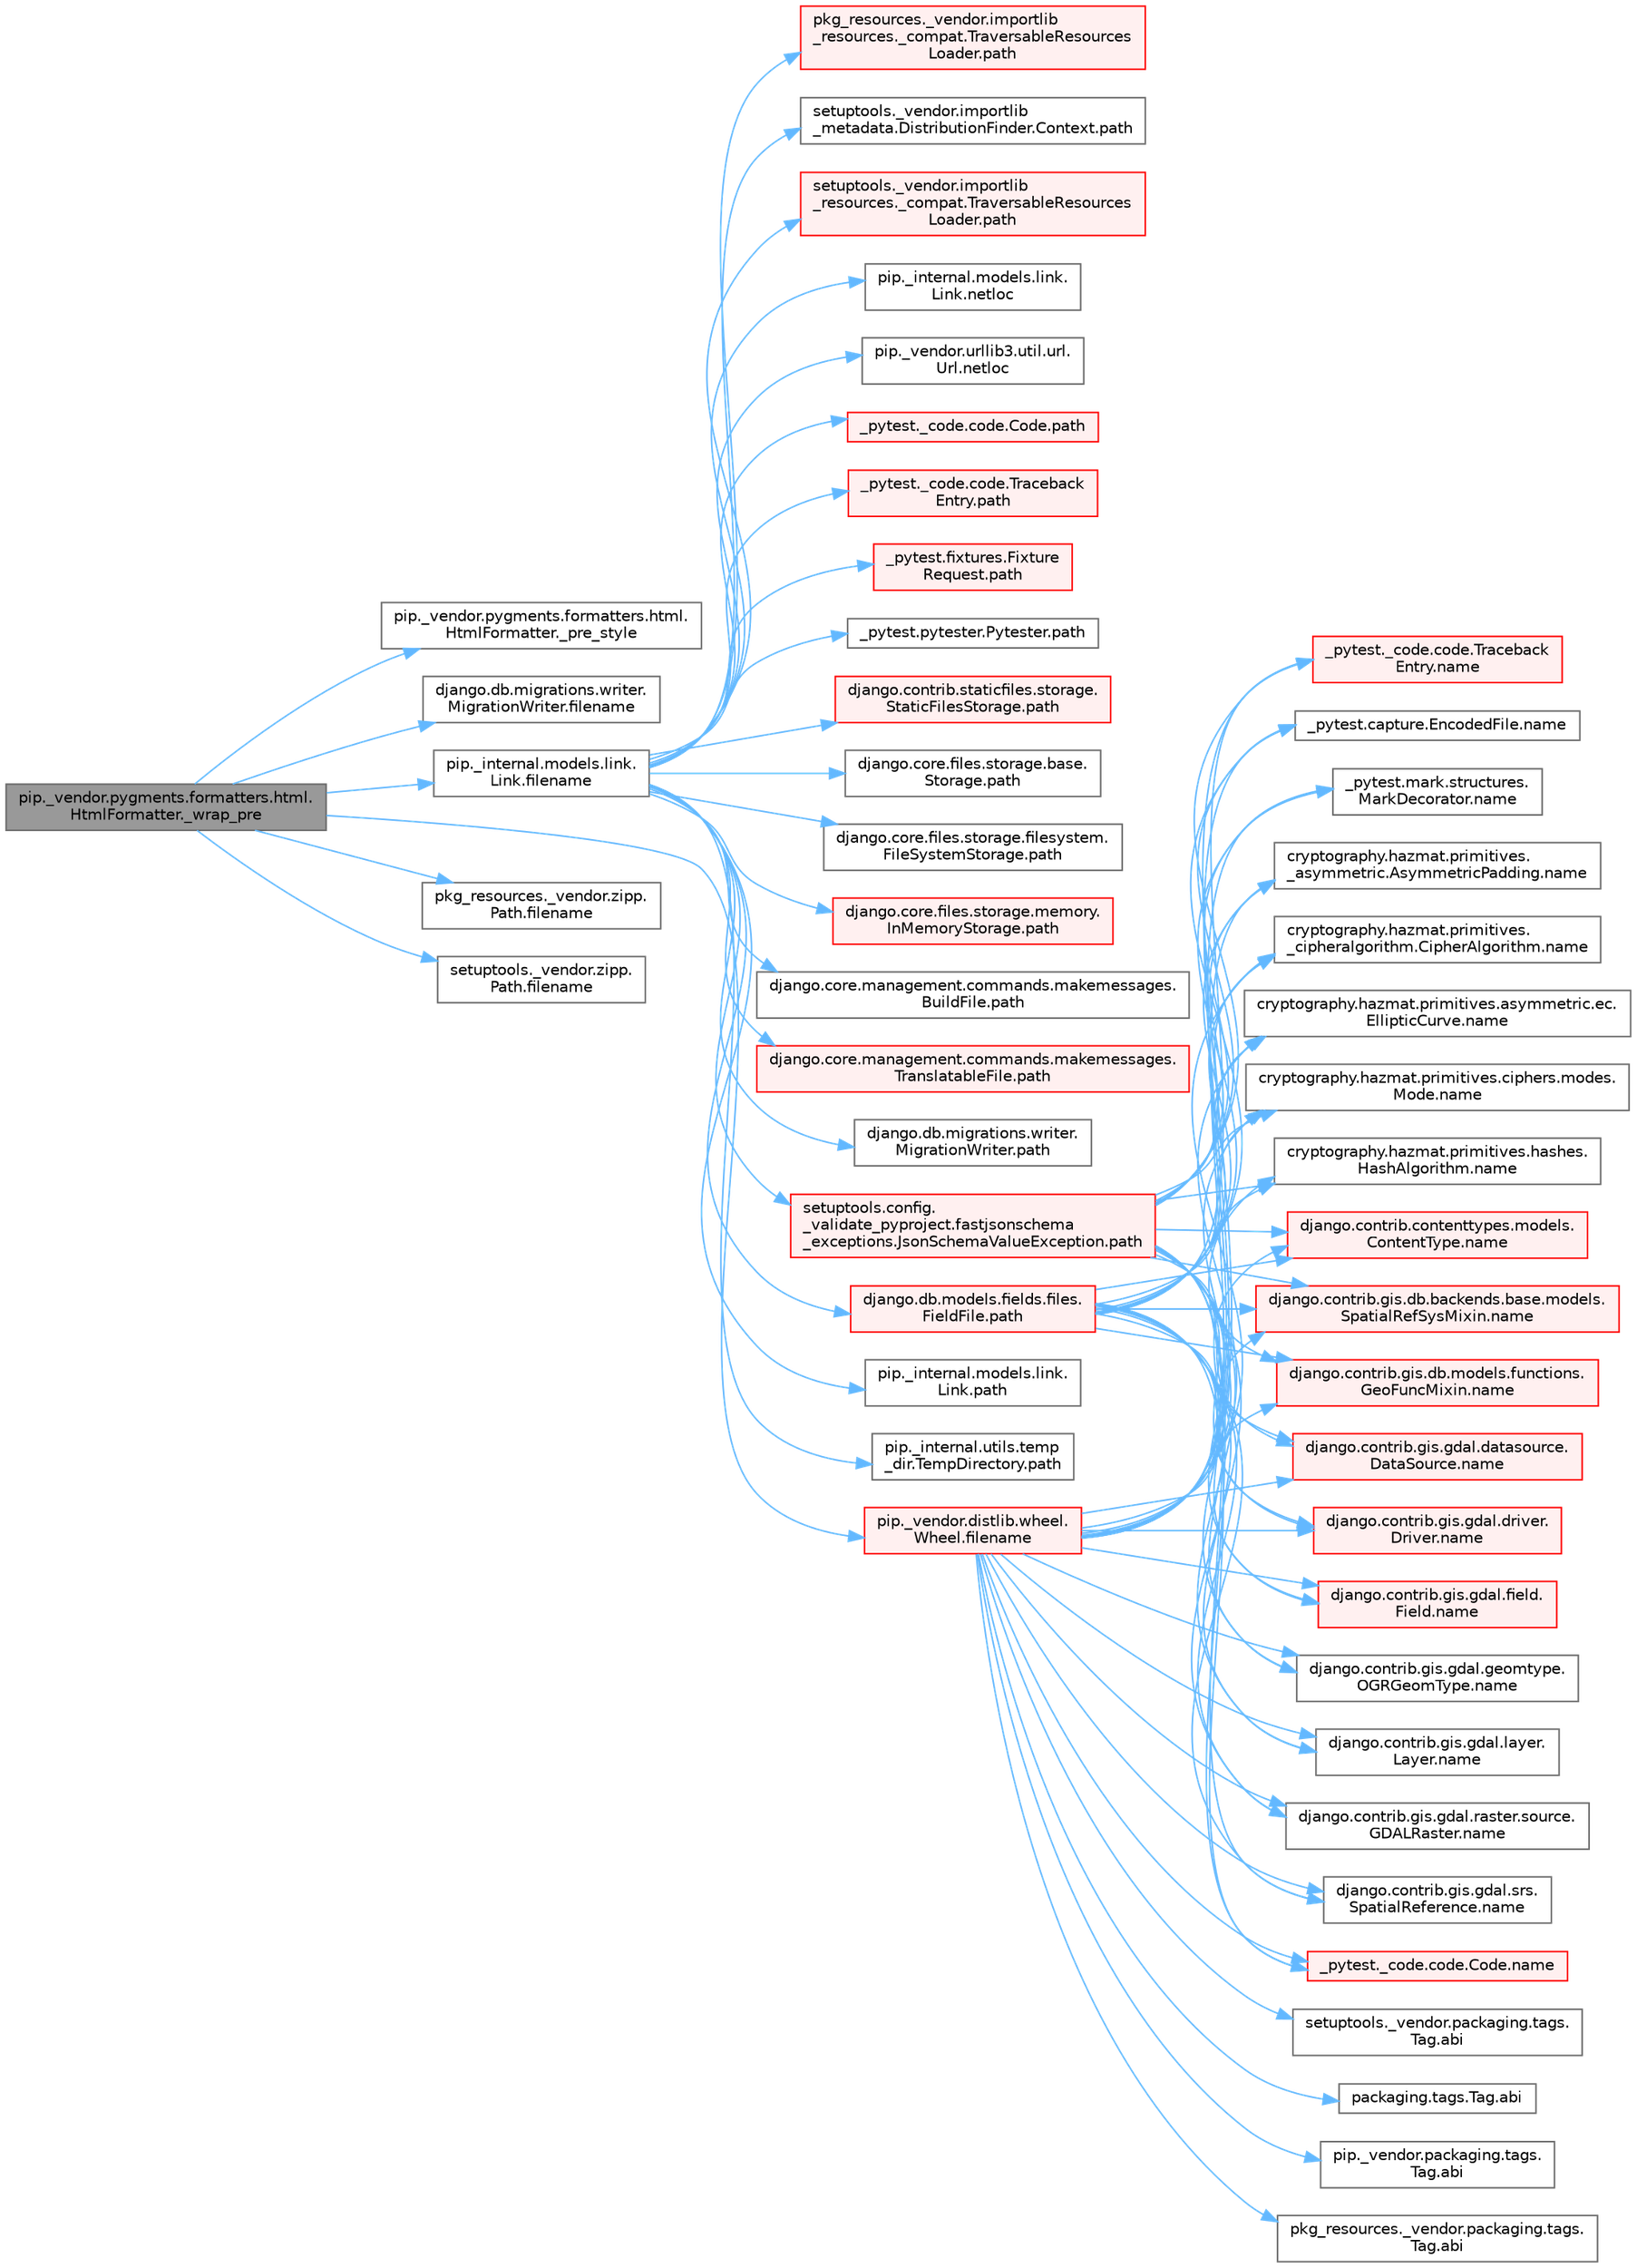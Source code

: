 digraph "pip._vendor.pygments.formatters.html.HtmlFormatter._wrap_pre"
{
 // LATEX_PDF_SIZE
  bgcolor="transparent";
  edge [fontname=Helvetica,fontsize=10,labelfontname=Helvetica,labelfontsize=10];
  node [fontname=Helvetica,fontsize=10,shape=box,height=0.2,width=0.4];
  rankdir="LR";
  Node1 [id="Node000001",label="pip._vendor.pygments.formatters.html.\lHtmlFormatter._wrap_pre",height=0.2,width=0.4,color="gray40", fillcolor="grey60", style="filled", fontcolor="black",tooltip=" "];
  Node1 -> Node2 [id="edge1_Node000001_Node000002",color="steelblue1",style="solid",tooltip=" "];
  Node2 [id="Node000002",label="pip._vendor.pygments.formatters.html.\lHtmlFormatter._pre_style",height=0.2,width=0.4,color="grey40", fillcolor="white", style="filled",URL="$classpip_1_1__vendor_1_1pygments_1_1formatters_1_1html_1_1_html_formatter.html#a676cf0b1db083d0a7e870b523b7d3bd9",tooltip=" "];
  Node1 -> Node3 [id="edge2_Node000001_Node000003",color="steelblue1",style="solid",tooltip=" "];
  Node3 [id="Node000003",label="django.db.migrations.writer.\lMigrationWriter.filename",height=0.2,width=0.4,color="grey40", fillcolor="white", style="filled",URL="$classdjango_1_1db_1_1migrations_1_1writer_1_1_migration_writer.html#ae24480c1739a3664d744483f682558f6",tooltip=" "];
  Node1 -> Node4 [id="edge3_Node000001_Node000004",color="steelblue1",style="solid",tooltip=" "];
  Node4 [id="Node000004",label="pip._internal.models.link.\lLink.filename",height=0.2,width=0.4,color="grey40", fillcolor="white", style="filled",URL="$classpip_1_1__internal_1_1models_1_1link_1_1_link.html#a5fb02f5a5a42909c89a18745b74cf998",tooltip=" "];
  Node4 -> Node5 [id="edge4_Node000004_Node000005",color="steelblue1",style="solid",tooltip=" "];
  Node5 [id="Node000005",label="pip._internal.models.link.\lLink.netloc",height=0.2,width=0.4,color="grey40", fillcolor="white", style="filled",URL="$classpip_1_1__internal_1_1models_1_1link_1_1_link.html#a3b75bb1dffe191f8f61239e8af2135cc",tooltip=" "];
  Node4 -> Node6 [id="edge5_Node000004_Node000006",color="steelblue1",style="solid",tooltip=" "];
  Node6 [id="Node000006",label="pip._vendor.urllib3.util.url.\lUrl.netloc",height=0.2,width=0.4,color="grey40", fillcolor="white", style="filled",URL="$classpip_1_1__vendor_1_1urllib3_1_1util_1_1url_1_1_url.html#a21c30d00835154c0c1666297224417d4",tooltip=" "];
  Node4 -> Node7 [id="edge6_Node000004_Node000007",color="steelblue1",style="solid",tooltip=" "];
  Node7 [id="Node000007",label="_pytest._code.code.Code.path",height=0.2,width=0.4,color="red", fillcolor="#FFF0F0", style="filled",URL="$class__pytest_1_1__code_1_1code_1_1_code.html#a1dae55e90750fe77c7517f806a14d864",tooltip=" "];
  Node4 -> Node19 [id="edge7_Node000004_Node000019",color="steelblue1",style="solid",tooltip=" "];
  Node19 [id="Node000019",label="_pytest._code.code.Traceback\lEntry.path",height=0.2,width=0.4,color="red", fillcolor="#FFF0F0", style="filled",URL="$class__pytest_1_1__code_1_1code_1_1_traceback_entry.html#a5a88b9ae4623733566450a9e7d8387c0",tooltip=" "];
  Node4 -> Node21 [id="edge8_Node000004_Node000021",color="steelblue1",style="solid",tooltip=" "];
  Node21 [id="Node000021",label="_pytest.fixtures.Fixture\lRequest.path",height=0.2,width=0.4,color="red", fillcolor="#FFF0F0", style="filled",URL="$class__pytest_1_1fixtures_1_1_fixture_request.html#a6f6db59812d121b54cd67d5e434e1451",tooltip=" "];
  Node4 -> Node27 [id="edge9_Node000004_Node000027",color="steelblue1",style="solid",tooltip=" "];
  Node27 [id="Node000027",label="_pytest.pytester.Pytester.path",height=0.2,width=0.4,color="grey40", fillcolor="white", style="filled",URL="$class__pytest_1_1pytester_1_1_pytester.html#a403c804f74a87f5e5705774fa896cc1f",tooltip=" "];
  Node4 -> Node28 [id="edge10_Node000004_Node000028",color="steelblue1",style="solid",tooltip=" "];
  Node28 [id="Node000028",label="django.contrib.staticfiles.storage.\lStaticFilesStorage.path",height=0.2,width=0.4,color="red", fillcolor="#FFF0F0", style="filled",URL="$classdjango_1_1contrib_1_1staticfiles_1_1storage_1_1_static_files_storage.html#a4e96cc92fbde7423d1b74f3a50fc0bf6",tooltip=" "];
  Node4 -> Node474 [id="edge11_Node000004_Node000474",color="steelblue1",style="solid",tooltip=" "];
  Node474 [id="Node000474",label="django.core.files.storage.base.\lStorage.path",height=0.2,width=0.4,color="grey40", fillcolor="white", style="filled",URL="$classdjango_1_1core_1_1files_1_1storage_1_1base_1_1_storage.html#a9be8d49a55131dbbab2c5fd57f7e772c",tooltip=" "];
  Node4 -> Node475 [id="edge12_Node000004_Node000475",color="steelblue1",style="solid",tooltip=" "];
  Node475 [id="Node000475",label="django.core.files.storage.filesystem.\lFileSystemStorage.path",height=0.2,width=0.4,color="grey40", fillcolor="white", style="filled",URL="$classdjango_1_1core_1_1files_1_1storage_1_1filesystem_1_1_file_system_storage.html#abf8a7e88eedec3e1b2ea965cc0858d17",tooltip=" "];
  Node4 -> Node476 [id="edge13_Node000004_Node000476",color="steelblue1",style="solid",tooltip=" "];
  Node476 [id="Node000476",label="django.core.files.storage.memory.\lInMemoryStorage.path",height=0.2,width=0.4,color="red", fillcolor="#FFF0F0", style="filled",URL="$classdjango_1_1core_1_1files_1_1storage_1_1memory_1_1_in_memory_storage.html#a466c8e28fd11839318d2e4454b8ef89f",tooltip=" "];
  Node4 -> Node480 [id="edge14_Node000004_Node000480",color="steelblue1",style="solid",tooltip=" "];
  Node480 [id="Node000480",label="django.core.management.commands.makemessages.\lBuildFile.path",height=0.2,width=0.4,color="grey40", fillcolor="white", style="filled",URL="$classdjango_1_1core_1_1management_1_1commands_1_1makemessages_1_1_build_file.html#ac06388718e902543bc00a7c6565105fc",tooltip=" "];
  Node4 -> Node481 [id="edge15_Node000004_Node000481",color="steelblue1",style="solid",tooltip=" "];
  Node481 [id="Node000481",label="django.core.management.commands.makemessages.\lTranslatableFile.path",height=0.2,width=0.4,color="red", fillcolor="#FFF0F0", style="filled",URL="$classdjango_1_1core_1_1management_1_1commands_1_1makemessages_1_1_translatable_file.html#ad851d5e6b8a65f5915ccfd4a30fb8026",tooltip=" "];
  Node4 -> Node482 [id="edge16_Node000004_Node000482",color="steelblue1",style="solid",tooltip=" "];
  Node482 [id="Node000482",label="django.db.migrations.writer.\lMigrationWriter.path",height=0.2,width=0.4,color="grey40", fillcolor="white", style="filled",URL="$classdjango_1_1db_1_1migrations_1_1writer_1_1_migration_writer.html#a45469d67e8f80996c982470d36136184",tooltip=" "];
  Node4 -> Node483 [id="edge17_Node000004_Node000483",color="steelblue1",style="solid",tooltip=" "];
  Node483 [id="Node000483",label="django.db.models.fields.files.\lFieldFile.path",height=0.2,width=0.4,color="red", fillcolor="#FFF0F0", style="filled",URL="$classdjango_1_1db_1_1models_1_1fields_1_1files_1_1_field_file.html#ae91c4ed0643fb9bd8959d0db8eb44f80",tooltip=" "];
  Node483 -> Node402 [id="edge18_Node000483_Node000402",color="steelblue1",style="solid",tooltip=" "];
  Node402 [id="Node000402",label="_pytest._code.code.Code.name",height=0.2,width=0.4,color="red", fillcolor="#FFF0F0", style="filled",URL="$class__pytest_1_1__code_1_1code_1_1_code.html#a1f3cbc53ca6df4a1bab12183694b6e78",tooltip=" "];
  Node483 -> Node403 [id="edge19_Node000483_Node000403",color="steelblue1",style="solid",tooltip=" "];
  Node403 [id="Node000403",label="_pytest._code.code.Traceback\lEntry.name",height=0.2,width=0.4,color="red", fillcolor="#FFF0F0", style="filled",URL="$class__pytest_1_1__code_1_1code_1_1_traceback_entry.html#a106b95c0753f41669fbfb8ee4c11ad3d",tooltip=" "];
  Node483 -> Node404 [id="edge20_Node000483_Node000404",color="steelblue1",style="solid",tooltip=" "];
  Node404 [id="Node000404",label="_pytest.capture.EncodedFile.name",height=0.2,width=0.4,color="grey40", fillcolor="white", style="filled",URL="$class__pytest_1_1capture_1_1_encoded_file.html#a738c73b5de21c7261d9e51f71e4f0397",tooltip=" "];
  Node483 -> Node405 [id="edge21_Node000483_Node000405",color="steelblue1",style="solid",tooltip=" "];
  Node405 [id="Node000405",label="_pytest.mark.structures.\lMarkDecorator.name",height=0.2,width=0.4,color="grey40", fillcolor="white", style="filled",URL="$class__pytest_1_1mark_1_1structures_1_1_mark_decorator.html#ae8f66760cda125450e0e3bd38689c72f",tooltip=" "];
  Node483 -> Node406 [id="edge22_Node000483_Node000406",color="steelblue1",style="solid",tooltip=" "];
  Node406 [id="Node000406",label="cryptography.hazmat.primitives.\l_asymmetric.AsymmetricPadding.name",height=0.2,width=0.4,color="grey40", fillcolor="white", style="filled",URL="$classcryptography_1_1hazmat_1_1primitives_1_1__asymmetric_1_1_asymmetric_padding.html#a8f72e8284cb336861a873ed5ce0e39b5",tooltip=" "];
  Node483 -> Node407 [id="edge23_Node000483_Node000407",color="steelblue1",style="solid",tooltip=" "];
  Node407 [id="Node000407",label="cryptography.hazmat.primitives.\l_cipheralgorithm.CipherAlgorithm.name",height=0.2,width=0.4,color="grey40", fillcolor="white", style="filled",URL="$classcryptography_1_1hazmat_1_1primitives_1_1__cipheralgorithm_1_1_cipher_algorithm.html#a50567a5c3388450ab7aa883ab34a1ac7",tooltip=" "];
  Node483 -> Node408 [id="edge24_Node000483_Node000408",color="steelblue1",style="solid",tooltip=" "];
  Node408 [id="Node000408",label="cryptography.hazmat.primitives.asymmetric.ec.\lEllipticCurve.name",height=0.2,width=0.4,color="grey40", fillcolor="white", style="filled",URL="$classcryptography_1_1hazmat_1_1primitives_1_1asymmetric_1_1ec_1_1_elliptic_curve.html#a2775c4e945309a6c7ea33dace1698a60",tooltip=" "];
  Node483 -> Node409 [id="edge25_Node000483_Node000409",color="steelblue1",style="solid",tooltip=" "];
  Node409 [id="Node000409",label="cryptography.hazmat.primitives.ciphers.modes.\lMode.name",height=0.2,width=0.4,color="grey40", fillcolor="white", style="filled",URL="$classcryptography_1_1hazmat_1_1primitives_1_1ciphers_1_1modes_1_1_mode.html#a99d93fd1370a2abbb5bb5cffbd5ff0f7",tooltip=" "];
  Node483 -> Node410 [id="edge26_Node000483_Node000410",color="steelblue1",style="solid",tooltip=" "];
  Node410 [id="Node000410",label="cryptography.hazmat.primitives.hashes.\lHashAlgorithm.name",height=0.2,width=0.4,color="grey40", fillcolor="white", style="filled",URL="$classcryptography_1_1hazmat_1_1primitives_1_1hashes_1_1_hash_algorithm.html#a42c7e1582d9b46a015774af9e5cbbb0b",tooltip=" "];
  Node483 -> Node411 [id="edge27_Node000483_Node000411",color="steelblue1",style="solid",tooltip=" "];
  Node411 [id="Node000411",label="django.contrib.contenttypes.models.\lContentType.name",height=0.2,width=0.4,color="red", fillcolor="#FFF0F0", style="filled",URL="$classdjango_1_1contrib_1_1contenttypes_1_1models_1_1_content_type.html#a305b62f56597bb2e4823dcf5e6ccdcf8",tooltip=" "];
  Node483 -> Node413 [id="edge28_Node000483_Node000413",color="steelblue1",style="solid",tooltip=" "];
  Node413 [id="Node000413",label="django.contrib.gis.db.backends.base.models.\lSpatialRefSysMixin.name",height=0.2,width=0.4,color="red", fillcolor="#FFF0F0", style="filled",URL="$classdjango_1_1contrib_1_1gis_1_1db_1_1backends_1_1base_1_1models_1_1_spatial_ref_sys_mixin.html#a56fe36e786b49160249395f453dd1cab",tooltip=" "];
  Node483 -> Node414 [id="edge29_Node000483_Node000414",color="steelblue1",style="solid",tooltip=" "];
  Node414 [id="Node000414",label="django.contrib.gis.db.models.functions.\lGeoFuncMixin.name",height=0.2,width=0.4,color="red", fillcolor="#FFF0F0", style="filled",URL="$classdjango_1_1contrib_1_1gis_1_1db_1_1models_1_1functions_1_1_geo_func_mixin.html#adeeb6b2c9db337396468712e919af622",tooltip=" "];
  Node483 -> Node415 [id="edge30_Node000483_Node000415",color="steelblue1",style="solid",tooltip=" "];
  Node415 [id="Node000415",label="django.contrib.gis.gdal.datasource.\lDataSource.name",height=0.2,width=0.4,color="red", fillcolor="#FFF0F0", style="filled",URL="$classdjango_1_1contrib_1_1gis_1_1gdal_1_1datasource_1_1_data_source.html#aaa98728c7ef6f4d96c689550e8af3ed5",tooltip=" "];
  Node483 -> Node429 [id="edge31_Node000483_Node000429",color="steelblue1",style="solid",tooltip=" "];
  Node429 [id="Node000429",label="django.contrib.gis.gdal.driver.\lDriver.name",height=0.2,width=0.4,color="red", fillcolor="#FFF0F0", style="filled",URL="$classdjango_1_1contrib_1_1gis_1_1gdal_1_1driver_1_1_driver.html#aaa5d4d1b9fd762839db84d1e56e36b7f",tooltip=" "];
  Node483 -> Node430 [id="edge32_Node000483_Node000430",color="steelblue1",style="solid",tooltip=" "];
  Node430 [id="Node000430",label="django.contrib.gis.gdal.field.\lField.name",height=0.2,width=0.4,color="red", fillcolor="#FFF0F0", style="filled",URL="$classdjango_1_1contrib_1_1gis_1_1gdal_1_1field_1_1_field.html#a28a3b0af5006d5abf34d5b1497011368",tooltip=" "];
  Node483 -> Node431 [id="edge33_Node000483_Node000431",color="steelblue1",style="solid",tooltip=" "];
  Node431 [id="Node000431",label="django.contrib.gis.gdal.geomtype.\lOGRGeomType.name",height=0.2,width=0.4,color="grey40", fillcolor="white", style="filled",URL="$classdjango_1_1contrib_1_1gis_1_1gdal_1_1geomtype_1_1_o_g_r_geom_type.html#a719b3100682ab8df79fd8a2484163b8e",tooltip=" "];
  Node483 -> Node432 [id="edge34_Node000483_Node000432",color="steelblue1",style="solid",tooltip=" "];
  Node432 [id="Node000432",label="django.contrib.gis.gdal.layer.\lLayer.name",height=0.2,width=0.4,color="grey40", fillcolor="white", style="filled",URL="$classdjango_1_1contrib_1_1gis_1_1gdal_1_1layer_1_1_layer.html#a53791d8e2fe8b1ca86b426a625e7d66c",tooltip=" "];
  Node483 -> Node433 [id="edge35_Node000483_Node000433",color="steelblue1",style="solid",tooltip=" "];
  Node433 [id="Node000433",label="django.contrib.gis.gdal.raster.source.\lGDALRaster.name",height=0.2,width=0.4,color="grey40", fillcolor="white", style="filled",URL="$classdjango_1_1contrib_1_1gis_1_1gdal_1_1raster_1_1source_1_1_g_d_a_l_raster.html#a6cca2a8eca0ab4ff2e89f0f0cce590d1",tooltip=" "];
  Node483 -> Node434 [id="edge36_Node000483_Node000434",color="steelblue1",style="solid",tooltip=" "];
  Node434 [id="Node000434",label="django.contrib.gis.gdal.srs.\lSpatialReference.name",height=0.2,width=0.4,color="grey40", fillcolor="white", style="filled",URL="$classdjango_1_1contrib_1_1gis_1_1gdal_1_1srs_1_1_spatial_reference.html#ac2c9d37b41ae1a91ca63a7046590d603",tooltip=" "];
  Node4 -> Node1140 [id="edge37_Node000004_Node001140",color="steelblue1",style="solid",tooltip=" "];
  Node1140 [id="Node001140",label="pip._internal.models.link.\lLink.path",height=0.2,width=0.4,color="grey40", fillcolor="white", style="filled",URL="$classpip_1_1__internal_1_1models_1_1link_1_1_link.html#a30f454216dcb615e3ed986238490f180",tooltip=" "];
  Node4 -> Node1141 [id="edge38_Node000004_Node001141",color="steelblue1",style="solid",tooltip=" "];
  Node1141 [id="Node001141",label="pip._internal.utils.temp\l_dir.TempDirectory.path",height=0.2,width=0.4,color="grey40", fillcolor="white", style="filled",URL="$classpip_1_1__internal_1_1utils_1_1temp__dir_1_1_temp_directory.html#afe6b2d95c070c6570957de5696ff3a6e",tooltip=" "];
  Node4 -> Node1142 [id="edge39_Node000004_Node001142",color="steelblue1",style="solid",tooltip=" "];
  Node1142 [id="Node001142",label="pkg_resources._vendor.importlib\l_resources._compat.TraversableResources\lLoader.path",height=0.2,width=0.4,color="red", fillcolor="#FFF0F0", style="filled",URL="$classpkg__resources_1_1__vendor_1_1importlib__resources_1_1__compat_1_1_traversable_resources_loader.html#acfc17872a53cbe02f6c34eda2bb162f2",tooltip=" "];
  Node4 -> Node1144 [id="edge40_Node000004_Node001144",color="steelblue1",style="solid",tooltip=" "];
  Node1144 [id="Node001144",label="setuptools._vendor.importlib\l_metadata.DistributionFinder.Context.path",height=0.2,width=0.4,color="grey40", fillcolor="white", style="filled",URL="$classsetuptools_1_1__vendor_1_1importlib__metadata_1_1_distribution_finder_1_1_context.html#a84a429ddce40738ea5c0edb53799ee8d",tooltip=" "];
  Node4 -> Node1145 [id="edge41_Node000004_Node001145",color="steelblue1",style="solid",tooltip=" "];
  Node1145 [id="Node001145",label="setuptools._vendor.importlib\l_resources._compat.TraversableResources\lLoader.path",height=0.2,width=0.4,color="red", fillcolor="#FFF0F0", style="filled",URL="$classsetuptools_1_1__vendor_1_1importlib__resources_1_1__compat_1_1_traversable_resources_loader.html#a9b9cf5b6723d48f7a779b6ae71d53699",tooltip=" "];
  Node4 -> Node1146 [id="edge42_Node000004_Node001146",color="steelblue1",style="solid",tooltip=" "];
  Node1146 [id="Node001146",label="setuptools.config.\l_validate_pyproject.fastjsonschema\l_exceptions.JsonSchemaValueException.path",height=0.2,width=0.4,color="red", fillcolor="#FFF0F0", style="filled",URL="$classsetuptools_1_1config_1_1__validate__pyproject_1_1fastjsonschema__exceptions_1_1_json_schema_value_exception.html#a59179b3d1dc16c7087530bbc10bcf857",tooltip=" "];
  Node1146 -> Node402 [id="edge43_Node001146_Node000402",color="steelblue1",style="solid",tooltip=" "];
  Node1146 -> Node403 [id="edge44_Node001146_Node000403",color="steelblue1",style="solid",tooltip=" "];
  Node1146 -> Node404 [id="edge45_Node001146_Node000404",color="steelblue1",style="solid",tooltip=" "];
  Node1146 -> Node405 [id="edge46_Node001146_Node000405",color="steelblue1",style="solid",tooltip=" "];
  Node1146 -> Node406 [id="edge47_Node001146_Node000406",color="steelblue1",style="solid",tooltip=" "];
  Node1146 -> Node407 [id="edge48_Node001146_Node000407",color="steelblue1",style="solid",tooltip=" "];
  Node1146 -> Node408 [id="edge49_Node001146_Node000408",color="steelblue1",style="solid",tooltip=" "];
  Node1146 -> Node409 [id="edge50_Node001146_Node000409",color="steelblue1",style="solid",tooltip=" "];
  Node1146 -> Node410 [id="edge51_Node001146_Node000410",color="steelblue1",style="solid",tooltip=" "];
  Node1146 -> Node411 [id="edge52_Node001146_Node000411",color="steelblue1",style="solid",tooltip=" "];
  Node1146 -> Node413 [id="edge53_Node001146_Node000413",color="steelblue1",style="solid",tooltip=" "];
  Node1146 -> Node414 [id="edge54_Node001146_Node000414",color="steelblue1",style="solid",tooltip=" "];
  Node1146 -> Node415 [id="edge55_Node001146_Node000415",color="steelblue1",style="solid",tooltip=" "];
  Node1146 -> Node429 [id="edge56_Node001146_Node000429",color="steelblue1",style="solid",tooltip=" "];
  Node1146 -> Node430 [id="edge57_Node001146_Node000430",color="steelblue1",style="solid",tooltip=" "];
  Node1146 -> Node431 [id="edge58_Node001146_Node000431",color="steelblue1",style="solid",tooltip=" "];
  Node1146 -> Node432 [id="edge59_Node001146_Node000432",color="steelblue1",style="solid",tooltip=" "];
  Node1146 -> Node433 [id="edge60_Node001146_Node000433",color="steelblue1",style="solid",tooltip=" "];
  Node1146 -> Node434 [id="edge61_Node001146_Node000434",color="steelblue1",style="solid",tooltip=" "];
  Node1 -> Node575 [id="edge62_Node000001_Node000575",color="steelblue1",style="solid",tooltip=" "];
  Node575 [id="Node000575",label="pip._vendor.distlib.wheel.\lWheel.filename",height=0.2,width=0.4,color="red", fillcolor="#FFF0F0", style="filled",URL="$classpip_1_1__vendor_1_1distlib_1_1wheel_1_1_wheel.html#a396687a6caff7584126f2dec111900fd",tooltip=" "];
  Node575 -> Node576 [id="edge63_Node000575_Node000576",color="steelblue1",style="solid",tooltip=" "];
  Node576 [id="Node000576",label="packaging.tags.Tag.abi",height=0.2,width=0.4,color="grey40", fillcolor="white", style="filled",URL="$classpackaging_1_1tags_1_1_tag.html#a4a75fb15cbd3769bd4a7595cd409e009",tooltip=" "];
  Node575 -> Node577 [id="edge64_Node000575_Node000577",color="steelblue1",style="solid",tooltip=" "];
  Node577 [id="Node000577",label="pip._vendor.packaging.tags.\lTag.abi",height=0.2,width=0.4,color="grey40", fillcolor="white", style="filled",URL="$classpip_1_1__vendor_1_1packaging_1_1tags_1_1_tag.html#a776ff442e7c80cf8c8f724f6228c5245",tooltip=" "];
  Node575 -> Node578 [id="edge65_Node000575_Node000578",color="steelblue1",style="solid",tooltip=" "];
  Node578 [id="Node000578",label="pkg_resources._vendor.packaging.tags.\lTag.abi",height=0.2,width=0.4,color="grey40", fillcolor="white", style="filled",URL="$classpkg__resources_1_1__vendor_1_1packaging_1_1tags_1_1_tag.html#a52f73b21efff3010f8abc0afb1f7cbed",tooltip=" "];
  Node575 -> Node579 [id="edge66_Node000575_Node000579",color="steelblue1",style="solid",tooltip=" "];
  Node579 [id="Node000579",label="setuptools._vendor.packaging.tags.\lTag.abi",height=0.2,width=0.4,color="grey40", fillcolor="white", style="filled",URL="$classsetuptools_1_1__vendor_1_1packaging_1_1tags_1_1_tag.html#ad91147c4690c898662f5f2df7adee5a1",tooltip=" "];
  Node575 -> Node402 [id="edge67_Node000575_Node000402",color="steelblue1",style="solid",tooltip=" "];
  Node575 -> Node403 [id="edge68_Node000575_Node000403",color="steelblue1",style="solid",tooltip=" "];
  Node575 -> Node404 [id="edge69_Node000575_Node000404",color="steelblue1",style="solid",tooltip=" "];
  Node575 -> Node405 [id="edge70_Node000575_Node000405",color="steelblue1",style="solid",tooltip=" "];
  Node575 -> Node406 [id="edge71_Node000575_Node000406",color="steelblue1",style="solid",tooltip=" "];
  Node575 -> Node407 [id="edge72_Node000575_Node000407",color="steelblue1",style="solid",tooltip=" "];
  Node575 -> Node408 [id="edge73_Node000575_Node000408",color="steelblue1",style="solid",tooltip=" "];
  Node575 -> Node409 [id="edge74_Node000575_Node000409",color="steelblue1",style="solid",tooltip=" "];
  Node575 -> Node410 [id="edge75_Node000575_Node000410",color="steelblue1",style="solid",tooltip=" "];
  Node575 -> Node411 [id="edge76_Node000575_Node000411",color="steelblue1",style="solid",tooltip=" "];
  Node575 -> Node413 [id="edge77_Node000575_Node000413",color="steelblue1",style="solid",tooltip=" "];
  Node575 -> Node414 [id="edge78_Node000575_Node000414",color="steelblue1",style="solid",tooltip=" "];
  Node575 -> Node415 [id="edge79_Node000575_Node000415",color="steelblue1",style="solid",tooltip=" "];
  Node575 -> Node429 [id="edge80_Node000575_Node000429",color="steelblue1",style="solid",tooltip=" "];
  Node575 -> Node430 [id="edge81_Node000575_Node000430",color="steelblue1",style="solid",tooltip=" "];
  Node575 -> Node431 [id="edge82_Node000575_Node000431",color="steelblue1",style="solid",tooltip=" "];
  Node575 -> Node432 [id="edge83_Node000575_Node000432",color="steelblue1",style="solid",tooltip=" "];
  Node575 -> Node433 [id="edge84_Node000575_Node000433",color="steelblue1",style="solid",tooltip=" "];
  Node575 -> Node434 [id="edge85_Node000575_Node000434",color="steelblue1",style="solid",tooltip=" "];
  Node1 -> Node988 [id="edge86_Node000001_Node000988",color="steelblue1",style="solid",tooltip=" "];
  Node988 [id="Node000988",label="pkg_resources._vendor.zipp.\lPath.filename",height=0.2,width=0.4,color="grey40", fillcolor="white", style="filled",URL="$classpkg__resources_1_1__vendor_1_1zipp_1_1_path.html#a364eea0ac8419e712d546d032dd6cd86",tooltip=" "];
  Node1 -> Node989 [id="edge87_Node000001_Node000989",color="steelblue1",style="solid",tooltip=" "];
  Node989 [id="Node000989",label="setuptools._vendor.zipp.\lPath.filename",height=0.2,width=0.4,color="grey40", fillcolor="white", style="filled",URL="$classsetuptools_1_1__vendor_1_1zipp_1_1_path.html#a79fd7191e6fedef64bfc8367ffb48472",tooltip=" "];
}
